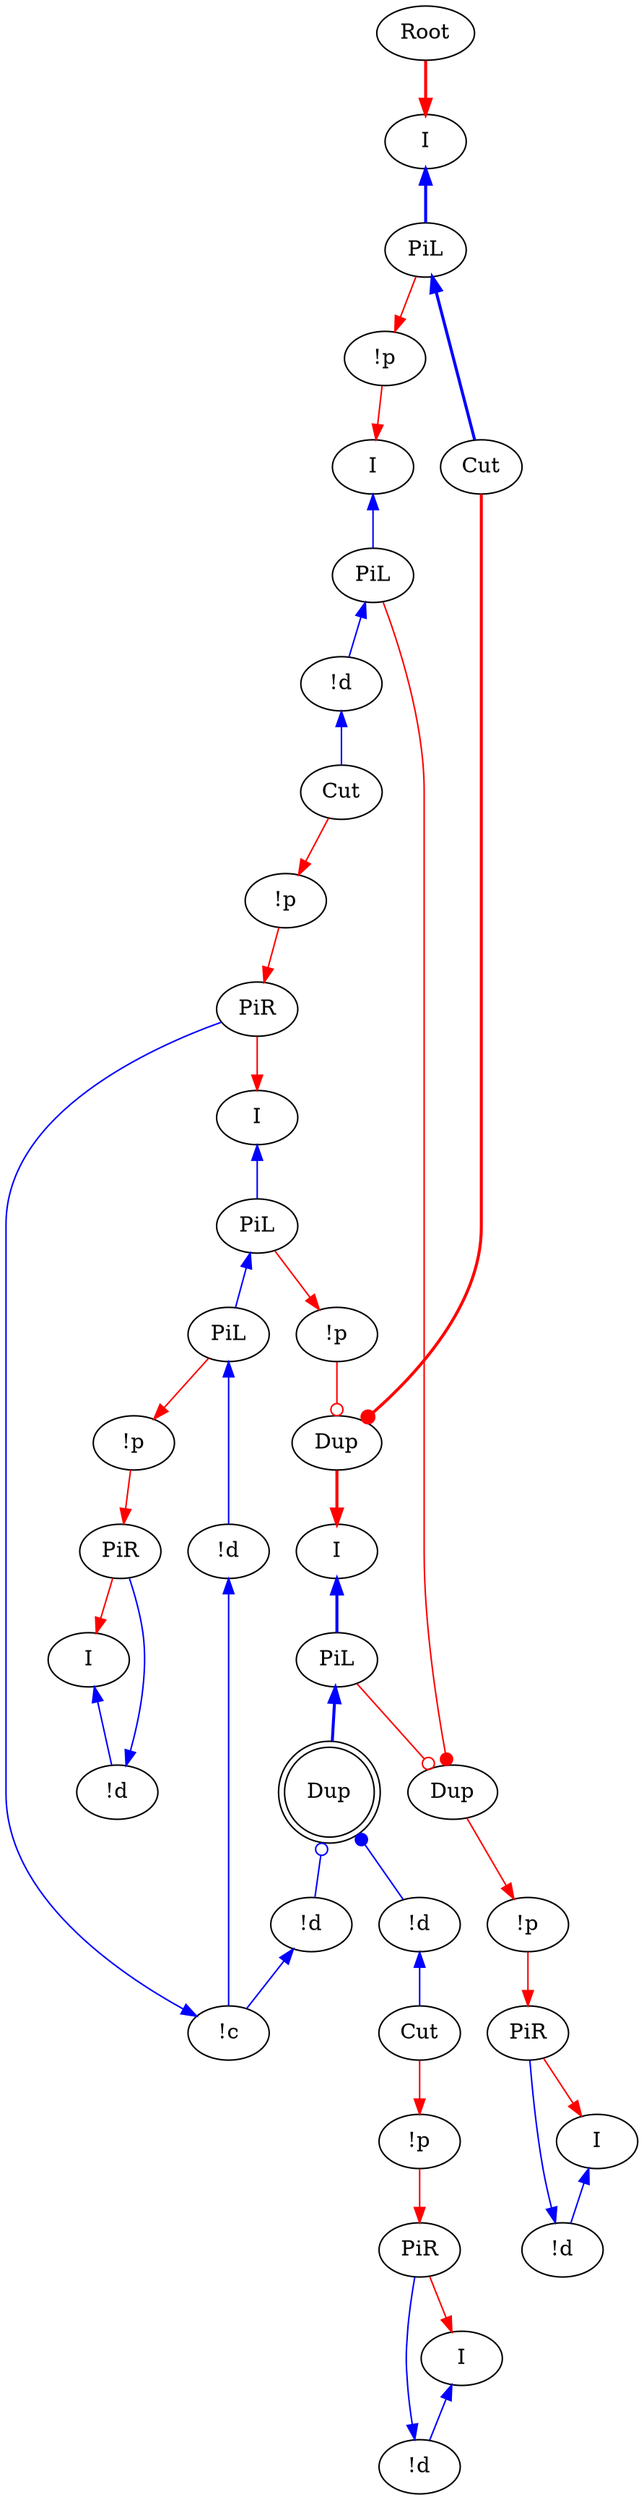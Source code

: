 digraph {
"Root0" [label="Root"]
"I0" [label="I"]
"!p0" [label="!p"]
"Cut0" [label="Cut"]
"PiR0" [label="PiR"]
"!c0" [label="!c"]
"!d0" [label="!d"]
"PiL0" [label="PiL"]
"PiL1" [label="PiL"]
"I1" [label="I"]
"!p1" [label="!p"]
"!p2" [label="!p"]
"Cut1" [label="Cut"]
"PiR1" [label="PiR"]
"PiR2" [label="PiR"]
"!d1" [label="!d"]
"I2" [label="I"]
"!d2" [label="!d"]
"I3" [label="I"]
"!p3" [label="!p"]
"PiR3" [label="PiR"]
"!d3" [label="!d"]
"I4" [label="I"]
"PiL2" [label="PiL"]
"!p4" [label="!p"]
"!p5" [label="!p"]
"Cut2" [label="Cut"]
"!d4" [label="!d"]
"PiL3" [label="PiL"]
"PiL4" [label="PiL"]
"I5" [label="I"]
"I6" [label="I"]
"Dup2_0" [label="Dup"]
"!d5" [label="!d"]
"!d6" [label="!d"]
"Dup3_0" [label="Dup"]
"Dup3_1" [label="Dup",shape=doublecircle]
"PiL3" -> "Dup2_0"[color=red,tooltip="e100",arrowhead=dot]
"PiL4" -> "Dup2_0"[color=red,tooltip="e101",arrowhead=odot]
"Dup3_1" -> "!d5"[color=blue,tooltip="e102",arrowtail=dot,dir=back]
"Dup3_1" -> "!d6"[color=blue,tooltip="e103",arrowtail=odot,dir=back]
"Dup2_0" -> "!p1"[color=red,tooltip="e21"]
"!d4" -> "Cut0"[color=blue,tooltip="e23",dir=back]
"I0" -> "PiL2"[color=blue,tooltip="e32",penwidth=2,dir=back]
"PiL2" -> "!p4"[color=red,tooltip="e34"]
"Cut0" -> "!p0"[color=red,tooltip="e37"]
"!p0" -> "PiR0"[color=red,tooltip="e39"]
"!c0" -> "PiR0"[color=blue,tooltip="e41",dir=back]
"PiR0" -> "I1"[color=red,tooltip="e43"]
"!d5" -> "Cut1"[color=blue,tooltip="e45",dir=back]
"!d0" -> "!c0"[color=blue,tooltip="e46",dir=back]
"!d6" -> "!c0"[color=blue,tooltip="e47",dir=back]
"PiL0" -> "!d0"[color=blue,tooltip="e49",dir=back]
"PiL1" -> "PiL0"[color=blue,tooltip="e51",dir=back]
"PiL0" -> "!p3"[color=red,tooltip="e53"]
"I1" -> "PiL1"[color=blue,tooltip="e55",dir=back]
"PiL1" -> "!p5"[color=red,tooltip="e57"]
"!p1" -> "PiR1"[color=red,tooltip="e59"]
"Cut1" -> "!p2"[color=red,tooltip="e63"]
"!p2" -> "PiR2"[color=red,tooltip="e65"]
"!d1" -> "PiR1"[color=blue,tooltip="e67",dir=back]
"PiR1" -> "I2"[color=red,tooltip="e69"]
"!d2" -> "PiR2"[color=blue,tooltip="e75",dir=back]
"PiR2" -> "I3"[color=red,tooltip="e77"]
"I2" -> "!d1"[color=blue,tooltip="e79",dir=back]
"I3" -> "!d2"[color=blue,tooltip="e83",dir=back]
"!p3" -> "PiR3"[color=red,tooltip="e85"]
"!d3" -> "PiR3"[color=blue,tooltip="e87",dir=back]
"PiR3" -> "I4"[color=red,tooltip="e89"]
"PiL2" -> "Cut2"[color=blue,tooltip="e90",penwidth=2,dir=back]
"I4" -> "!d3"[color=blue,tooltip="e91",dir=back]
"!p4" -> "I5"[color=red,tooltip="e92"]
"Dup3_0" -> "I6"[color=red,tooltip="e93",penwidth=2]
"Cut2" -> "Dup3_0"[color=red,tooltip="e94",arrowhead=dot,penwidth=2]
"!p5" -> "Dup3_0"[color=red,tooltip="e95",arrowhead=odot]
"PiL3" -> "!d4"[color=blue,tooltip="e96",dir=back]
"PiL4" -> "Dup3_1"[color=blue,tooltip="e97",penwidth=2,dir=back]
"I5" -> "PiL3"[color=blue,tooltip="e98",dir=back]
"I6" -> "PiL4"[color=blue,tooltip="e99",penwidth=2,dir=back]
"Root0" -> "I0"[color=red,tooltip="rettop",penwidth=2]
}
